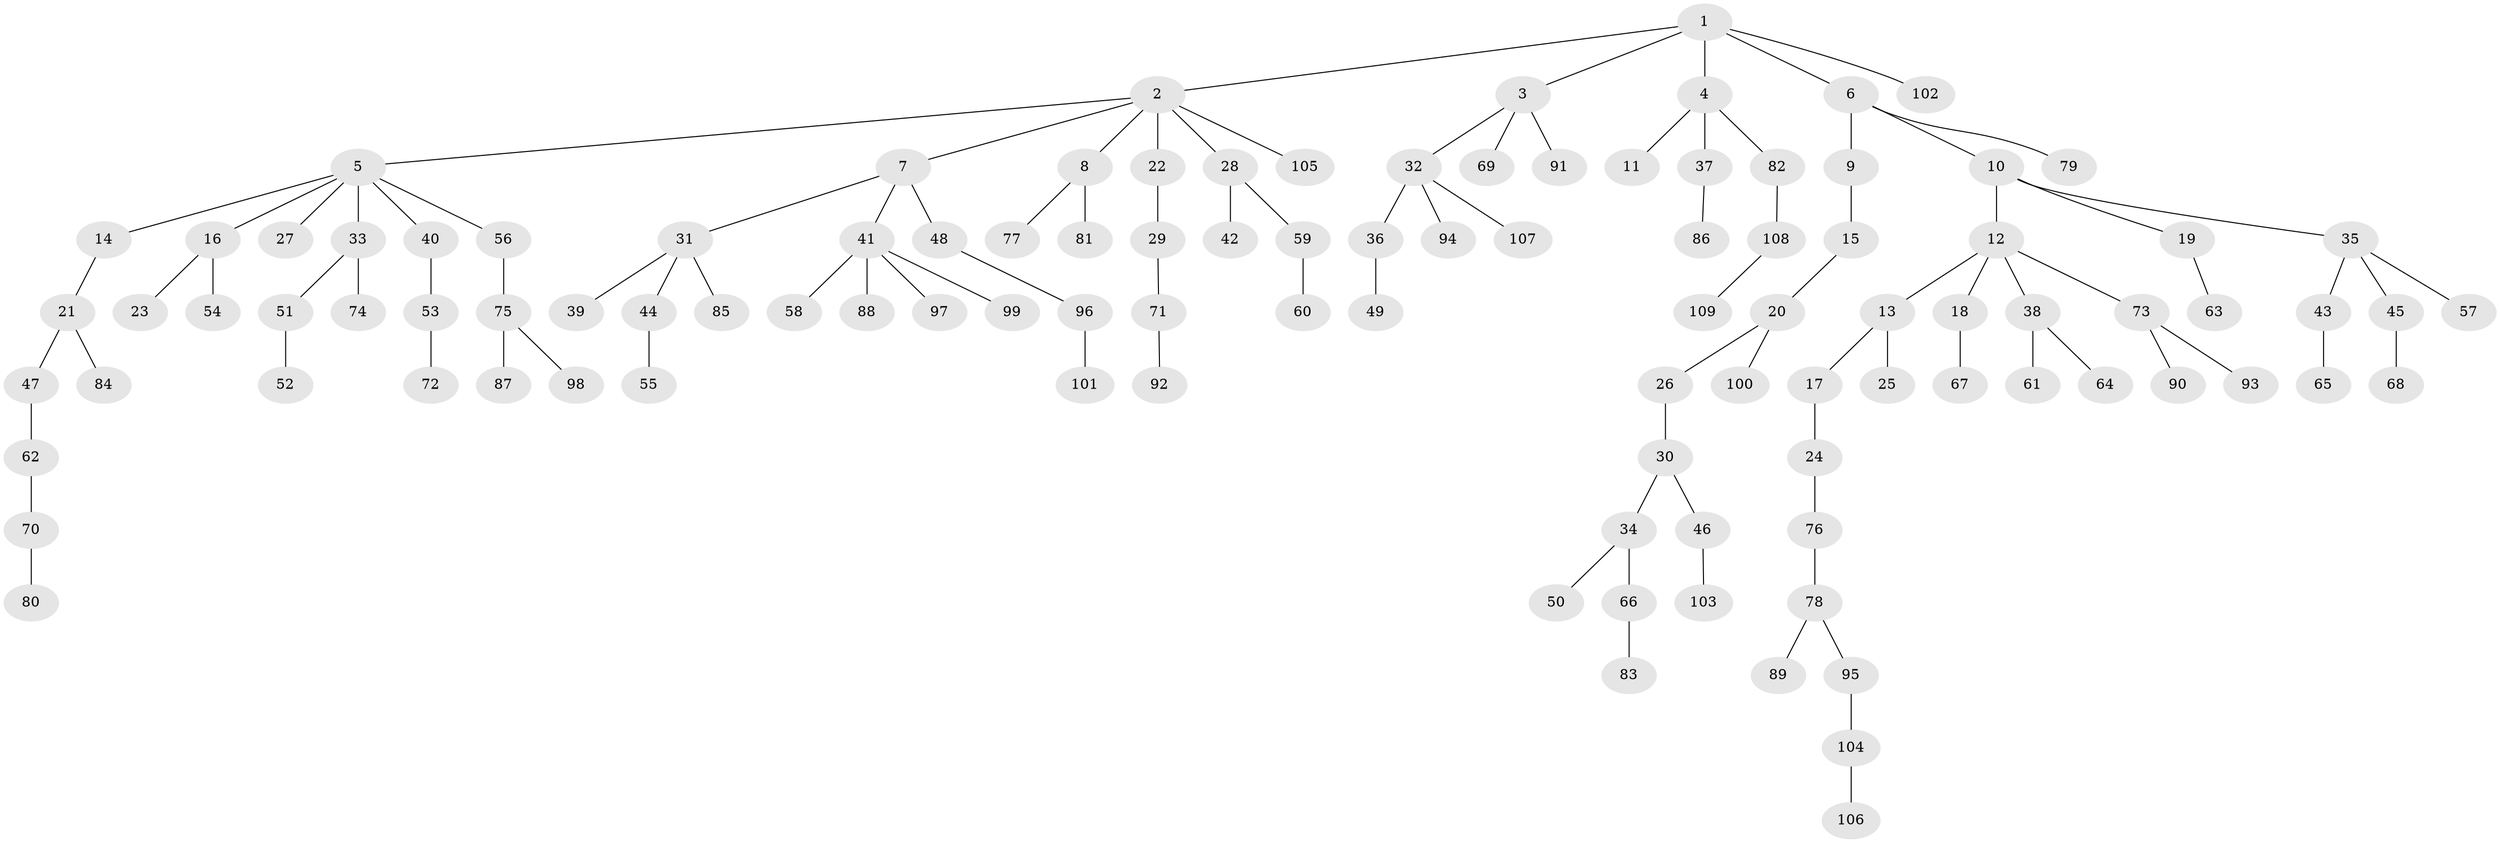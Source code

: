 // Generated by graph-tools (version 1.1) at 2025/02/03/09/25 03:02:19]
// undirected, 109 vertices, 108 edges
graph export_dot {
graph [start="1"]
  node [color=gray90,style=filled];
  1;
  2;
  3;
  4;
  5;
  6;
  7;
  8;
  9;
  10;
  11;
  12;
  13;
  14;
  15;
  16;
  17;
  18;
  19;
  20;
  21;
  22;
  23;
  24;
  25;
  26;
  27;
  28;
  29;
  30;
  31;
  32;
  33;
  34;
  35;
  36;
  37;
  38;
  39;
  40;
  41;
  42;
  43;
  44;
  45;
  46;
  47;
  48;
  49;
  50;
  51;
  52;
  53;
  54;
  55;
  56;
  57;
  58;
  59;
  60;
  61;
  62;
  63;
  64;
  65;
  66;
  67;
  68;
  69;
  70;
  71;
  72;
  73;
  74;
  75;
  76;
  77;
  78;
  79;
  80;
  81;
  82;
  83;
  84;
  85;
  86;
  87;
  88;
  89;
  90;
  91;
  92;
  93;
  94;
  95;
  96;
  97;
  98;
  99;
  100;
  101;
  102;
  103;
  104;
  105;
  106;
  107;
  108;
  109;
  1 -- 2;
  1 -- 3;
  1 -- 4;
  1 -- 6;
  1 -- 102;
  2 -- 5;
  2 -- 7;
  2 -- 8;
  2 -- 22;
  2 -- 28;
  2 -- 105;
  3 -- 32;
  3 -- 69;
  3 -- 91;
  4 -- 11;
  4 -- 37;
  4 -- 82;
  5 -- 14;
  5 -- 16;
  5 -- 27;
  5 -- 33;
  5 -- 40;
  5 -- 56;
  6 -- 9;
  6 -- 10;
  6 -- 79;
  7 -- 31;
  7 -- 41;
  7 -- 48;
  8 -- 77;
  8 -- 81;
  9 -- 15;
  10 -- 12;
  10 -- 19;
  10 -- 35;
  12 -- 13;
  12 -- 18;
  12 -- 38;
  12 -- 73;
  13 -- 17;
  13 -- 25;
  14 -- 21;
  15 -- 20;
  16 -- 23;
  16 -- 54;
  17 -- 24;
  18 -- 67;
  19 -- 63;
  20 -- 26;
  20 -- 100;
  21 -- 47;
  21 -- 84;
  22 -- 29;
  24 -- 76;
  26 -- 30;
  28 -- 42;
  28 -- 59;
  29 -- 71;
  30 -- 34;
  30 -- 46;
  31 -- 39;
  31 -- 44;
  31 -- 85;
  32 -- 36;
  32 -- 94;
  32 -- 107;
  33 -- 51;
  33 -- 74;
  34 -- 50;
  34 -- 66;
  35 -- 43;
  35 -- 45;
  35 -- 57;
  36 -- 49;
  37 -- 86;
  38 -- 61;
  38 -- 64;
  40 -- 53;
  41 -- 58;
  41 -- 88;
  41 -- 97;
  41 -- 99;
  43 -- 65;
  44 -- 55;
  45 -- 68;
  46 -- 103;
  47 -- 62;
  48 -- 96;
  51 -- 52;
  53 -- 72;
  56 -- 75;
  59 -- 60;
  62 -- 70;
  66 -- 83;
  70 -- 80;
  71 -- 92;
  73 -- 90;
  73 -- 93;
  75 -- 87;
  75 -- 98;
  76 -- 78;
  78 -- 89;
  78 -- 95;
  82 -- 108;
  95 -- 104;
  96 -- 101;
  104 -- 106;
  108 -- 109;
}
